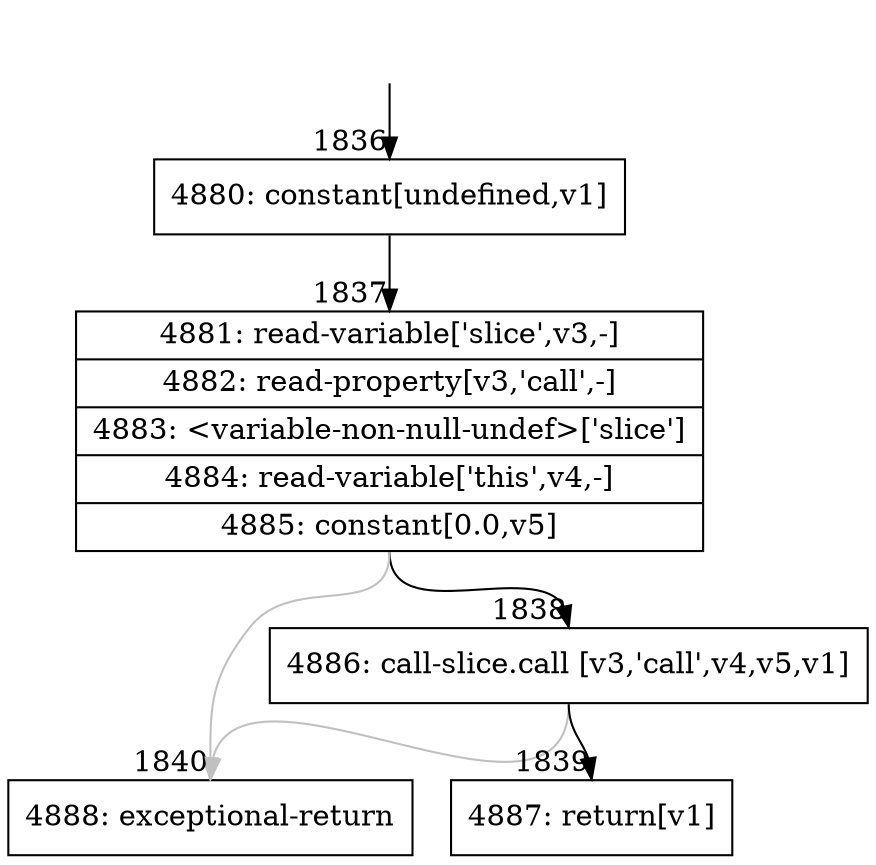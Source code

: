 digraph {
rankdir="TD"
BB_entry170[shape=none,label=""];
BB_entry170 -> BB1836 [tailport=s, headport=n, headlabel="    1836"]
BB1836 [shape=record label="{4880: constant[undefined,v1]}" ] 
BB1836 -> BB1837 [tailport=s, headport=n, headlabel="      1837"]
BB1837 [shape=record label="{4881: read-variable['slice',v3,-]|4882: read-property[v3,'call',-]|4883: \<variable-non-null-undef\>['slice']|4884: read-variable['this',v4,-]|4885: constant[0.0,v5]}" ] 
BB1837 -> BB1838 [tailport=s, headport=n, headlabel="      1838"]
BB1837 -> BB1840 [tailport=s, headport=n, color=gray, headlabel="      1840"]
BB1838 [shape=record label="{4886: call-slice.call [v3,'call',v4,v5,v1]}" ] 
BB1838 -> BB1839 [tailport=s, headport=n, headlabel="      1839"]
BB1838 -> BB1840 [tailport=s, headport=n, color=gray]
BB1839 [shape=record label="{4887: return[v1]}" ] 
BB1840 [shape=record label="{4888: exceptional-return}" ] 
//#$~ 1184
}
